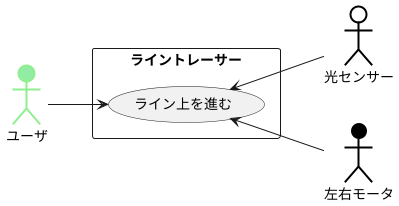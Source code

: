 @startuml ユースケース図
    left to right direction
    actor ユーザ #90EDA3;line:LightGreen;line.bold;
    actor 光センサー #FFFFFF;line:Black;line.bold;
    actor 左右モータ #000000;line:Black;line.bold;
    rectangle ライントレーサー{
        usecase ライン上を進む
    }

    ユーザ --> ライン上を進む
    ライン上を進む <-- 光センサー
    ライン上を進む <-- 左右モータ
@enduml